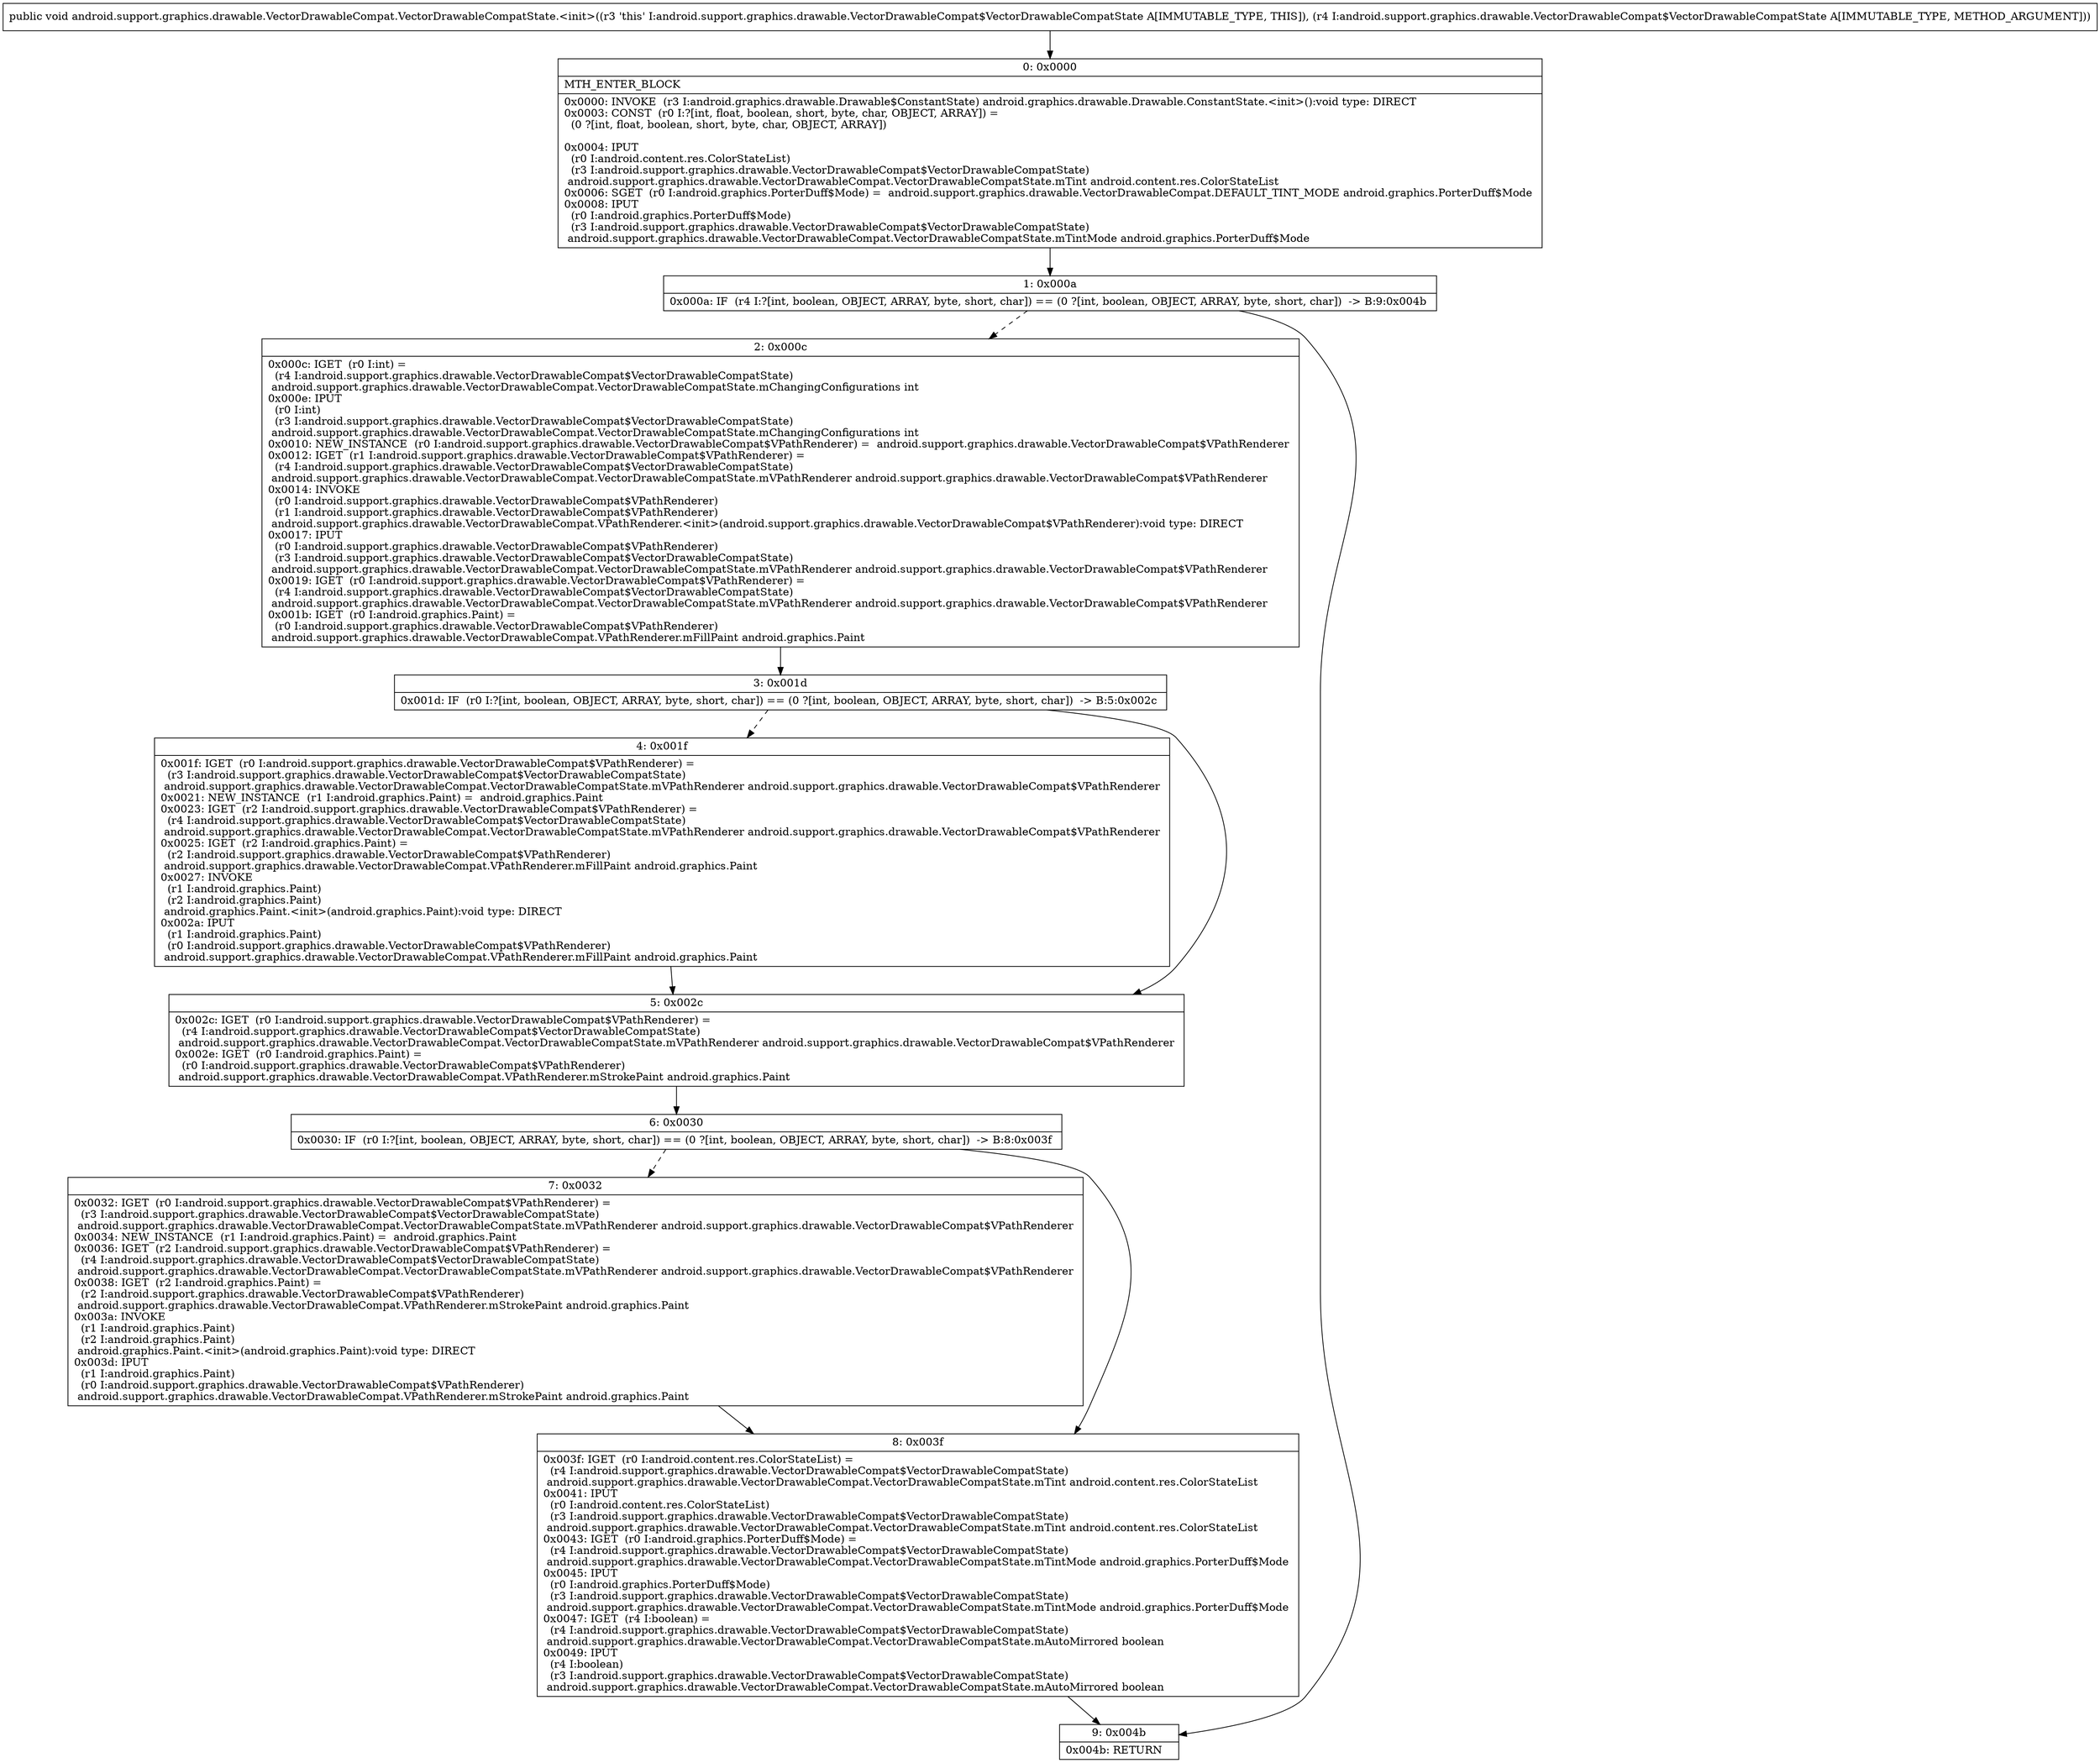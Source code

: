 digraph "CFG forandroid.support.graphics.drawable.VectorDrawableCompat.VectorDrawableCompatState.\<init\>(Landroid\/support\/graphics\/drawable\/VectorDrawableCompat$VectorDrawableCompatState;)V" {
Node_0 [shape=record,label="{0\:\ 0x0000|MTH_ENTER_BLOCK\l|0x0000: INVOKE  (r3 I:android.graphics.drawable.Drawable$ConstantState) android.graphics.drawable.Drawable.ConstantState.\<init\>():void type: DIRECT \l0x0003: CONST  (r0 I:?[int, float, boolean, short, byte, char, OBJECT, ARRAY]) = \l  (0 ?[int, float, boolean, short, byte, char, OBJECT, ARRAY])\l \l0x0004: IPUT  \l  (r0 I:android.content.res.ColorStateList)\l  (r3 I:android.support.graphics.drawable.VectorDrawableCompat$VectorDrawableCompatState)\l android.support.graphics.drawable.VectorDrawableCompat.VectorDrawableCompatState.mTint android.content.res.ColorStateList \l0x0006: SGET  (r0 I:android.graphics.PorterDuff$Mode) =  android.support.graphics.drawable.VectorDrawableCompat.DEFAULT_TINT_MODE android.graphics.PorterDuff$Mode \l0x0008: IPUT  \l  (r0 I:android.graphics.PorterDuff$Mode)\l  (r3 I:android.support.graphics.drawable.VectorDrawableCompat$VectorDrawableCompatState)\l android.support.graphics.drawable.VectorDrawableCompat.VectorDrawableCompatState.mTintMode android.graphics.PorterDuff$Mode \l}"];
Node_1 [shape=record,label="{1\:\ 0x000a|0x000a: IF  (r4 I:?[int, boolean, OBJECT, ARRAY, byte, short, char]) == (0 ?[int, boolean, OBJECT, ARRAY, byte, short, char])  \-\> B:9:0x004b \l}"];
Node_2 [shape=record,label="{2\:\ 0x000c|0x000c: IGET  (r0 I:int) = \l  (r4 I:android.support.graphics.drawable.VectorDrawableCompat$VectorDrawableCompatState)\l android.support.graphics.drawable.VectorDrawableCompat.VectorDrawableCompatState.mChangingConfigurations int \l0x000e: IPUT  \l  (r0 I:int)\l  (r3 I:android.support.graphics.drawable.VectorDrawableCompat$VectorDrawableCompatState)\l android.support.graphics.drawable.VectorDrawableCompat.VectorDrawableCompatState.mChangingConfigurations int \l0x0010: NEW_INSTANCE  (r0 I:android.support.graphics.drawable.VectorDrawableCompat$VPathRenderer) =  android.support.graphics.drawable.VectorDrawableCompat$VPathRenderer \l0x0012: IGET  (r1 I:android.support.graphics.drawable.VectorDrawableCompat$VPathRenderer) = \l  (r4 I:android.support.graphics.drawable.VectorDrawableCompat$VectorDrawableCompatState)\l android.support.graphics.drawable.VectorDrawableCompat.VectorDrawableCompatState.mVPathRenderer android.support.graphics.drawable.VectorDrawableCompat$VPathRenderer \l0x0014: INVOKE  \l  (r0 I:android.support.graphics.drawable.VectorDrawableCompat$VPathRenderer)\l  (r1 I:android.support.graphics.drawable.VectorDrawableCompat$VPathRenderer)\l android.support.graphics.drawable.VectorDrawableCompat.VPathRenderer.\<init\>(android.support.graphics.drawable.VectorDrawableCompat$VPathRenderer):void type: DIRECT \l0x0017: IPUT  \l  (r0 I:android.support.graphics.drawable.VectorDrawableCompat$VPathRenderer)\l  (r3 I:android.support.graphics.drawable.VectorDrawableCompat$VectorDrawableCompatState)\l android.support.graphics.drawable.VectorDrawableCompat.VectorDrawableCompatState.mVPathRenderer android.support.graphics.drawable.VectorDrawableCompat$VPathRenderer \l0x0019: IGET  (r0 I:android.support.graphics.drawable.VectorDrawableCompat$VPathRenderer) = \l  (r4 I:android.support.graphics.drawable.VectorDrawableCompat$VectorDrawableCompatState)\l android.support.graphics.drawable.VectorDrawableCompat.VectorDrawableCompatState.mVPathRenderer android.support.graphics.drawable.VectorDrawableCompat$VPathRenderer \l0x001b: IGET  (r0 I:android.graphics.Paint) = \l  (r0 I:android.support.graphics.drawable.VectorDrawableCompat$VPathRenderer)\l android.support.graphics.drawable.VectorDrawableCompat.VPathRenderer.mFillPaint android.graphics.Paint \l}"];
Node_3 [shape=record,label="{3\:\ 0x001d|0x001d: IF  (r0 I:?[int, boolean, OBJECT, ARRAY, byte, short, char]) == (0 ?[int, boolean, OBJECT, ARRAY, byte, short, char])  \-\> B:5:0x002c \l}"];
Node_4 [shape=record,label="{4\:\ 0x001f|0x001f: IGET  (r0 I:android.support.graphics.drawable.VectorDrawableCompat$VPathRenderer) = \l  (r3 I:android.support.graphics.drawable.VectorDrawableCompat$VectorDrawableCompatState)\l android.support.graphics.drawable.VectorDrawableCompat.VectorDrawableCompatState.mVPathRenderer android.support.graphics.drawable.VectorDrawableCompat$VPathRenderer \l0x0021: NEW_INSTANCE  (r1 I:android.graphics.Paint) =  android.graphics.Paint \l0x0023: IGET  (r2 I:android.support.graphics.drawable.VectorDrawableCompat$VPathRenderer) = \l  (r4 I:android.support.graphics.drawable.VectorDrawableCompat$VectorDrawableCompatState)\l android.support.graphics.drawable.VectorDrawableCompat.VectorDrawableCompatState.mVPathRenderer android.support.graphics.drawable.VectorDrawableCompat$VPathRenderer \l0x0025: IGET  (r2 I:android.graphics.Paint) = \l  (r2 I:android.support.graphics.drawable.VectorDrawableCompat$VPathRenderer)\l android.support.graphics.drawable.VectorDrawableCompat.VPathRenderer.mFillPaint android.graphics.Paint \l0x0027: INVOKE  \l  (r1 I:android.graphics.Paint)\l  (r2 I:android.graphics.Paint)\l android.graphics.Paint.\<init\>(android.graphics.Paint):void type: DIRECT \l0x002a: IPUT  \l  (r1 I:android.graphics.Paint)\l  (r0 I:android.support.graphics.drawable.VectorDrawableCompat$VPathRenderer)\l android.support.graphics.drawable.VectorDrawableCompat.VPathRenderer.mFillPaint android.graphics.Paint \l}"];
Node_5 [shape=record,label="{5\:\ 0x002c|0x002c: IGET  (r0 I:android.support.graphics.drawable.VectorDrawableCompat$VPathRenderer) = \l  (r4 I:android.support.graphics.drawable.VectorDrawableCompat$VectorDrawableCompatState)\l android.support.graphics.drawable.VectorDrawableCompat.VectorDrawableCompatState.mVPathRenderer android.support.graphics.drawable.VectorDrawableCompat$VPathRenderer \l0x002e: IGET  (r0 I:android.graphics.Paint) = \l  (r0 I:android.support.graphics.drawable.VectorDrawableCompat$VPathRenderer)\l android.support.graphics.drawable.VectorDrawableCompat.VPathRenderer.mStrokePaint android.graphics.Paint \l}"];
Node_6 [shape=record,label="{6\:\ 0x0030|0x0030: IF  (r0 I:?[int, boolean, OBJECT, ARRAY, byte, short, char]) == (0 ?[int, boolean, OBJECT, ARRAY, byte, short, char])  \-\> B:8:0x003f \l}"];
Node_7 [shape=record,label="{7\:\ 0x0032|0x0032: IGET  (r0 I:android.support.graphics.drawable.VectorDrawableCompat$VPathRenderer) = \l  (r3 I:android.support.graphics.drawable.VectorDrawableCompat$VectorDrawableCompatState)\l android.support.graphics.drawable.VectorDrawableCompat.VectorDrawableCompatState.mVPathRenderer android.support.graphics.drawable.VectorDrawableCompat$VPathRenderer \l0x0034: NEW_INSTANCE  (r1 I:android.graphics.Paint) =  android.graphics.Paint \l0x0036: IGET  (r2 I:android.support.graphics.drawable.VectorDrawableCompat$VPathRenderer) = \l  (r4 I:android.support.graphics.drawable.VectorDrawableCompat$VectorDrawableCompatState)\l android.support.graphics.drawable.VectorDrawableCompat.VectorDrawableCompatState.mVPathRenderer android.support.graphics.drawable.VectorDrawableCompat$VPathRenderer \l0x0038: IGET  (r2 I:android.graphics.Paint) = \l  (r2 I:android.support.graphics.drawable.VectorDrawableCompat$VPathRenderer)\l android.support.graphics.drawable.VectorDrawableCompat.VPathRenderer.mStrokePaint android.graphics.Paint \l0x003a: INVOKE  \l  (r1 I:android.graphics.Paint)\l  (r2 I:android.graphics.Paint)\l android.graphics.Paint.\<init\>(android.graphics.Paint):void type: DIRECT \l0x003d: IPUT  \l  (r1 I:android.graphics.Paint)\l  (r0 I:android.support.graphics.drawable.VectorDrawableCompat$VPathRenderer)\l android.support.graphics.drawable.VectorDrawableCompat.VPathRenderer.mStrokePaint android.graphics.Paint \l}"];
Node_8 [shape=record,label="{8\:\ 0x003f|0x003f: IGET  (r0 I:android.content.res.ColorStateList) = \l  (r4 I:android.support.graphics.drawable.VectorDrawableCompat$VectorDrawableCompatState)\l android.support.graphics.drawable.VectorDrawableCompat.VectorDrawableCompatState.mTint android.content.res.ColorStateList \l0x0041: IPUT  \l  (r0 I:android.content.res.ColorStateList)\l  (r3 I:android.support.graphics.drawable.VectorDrawableCompat$VectorDrawableCompatState)\l android.support.graphics.drawable.VectorDrawableCompat.VectorDrawableCompatState.mTint android.content.res.ColorStateList \l0x0043: IGET  (r0 I:android.graphics.PorterDuff$Mode) = \l  (r4 I:android.support.graphics.drawable.VectorDrawableCompat$VectorDrawableCompatState)\l android.support.graphics.drawable.VectorDrawableCompat.VectorDrawableCompatState.mTintMode android.graphics.PorterDuff$Mode \l0x0045: IPUT  \l  (r0 I:android.graphics.PorterDuff$Mode)\l  (r3 I:android.support.graphics.drawable.VectorDrawableCompat$VectorDrawableCompatState)\l android.support.graphics.drawable.VectorDrawableCompat.VectorDrawableCompatState.mTintMode android.graphics.PorterDuff$Mode \l0x0047: IGET  (r4 I:boolean) = \l  (r4 I:android.support.graphics.drawable.VectorDrawableCompat$VectorDrawableCompatState)\l android.support.graphics.drawable.VectorDrawableCompat.VectorDrawableCompatState.mAutoMirrored boolean \l0x0049: IPUT  \l  (r4 I:boolean)\l  (r3 I:android.support.graphics.drawable.VectorDrawableCompat$VectorDrawableCompatState)\l android.support.graphics.drawable.VectorDrawableCompat.VectorDrawableCompatState.mAutoMirrored boolean \l}"];
Node_9 [shape=record,label="{9\:\ 0x004b|0x004b: RETURN   \l}"];
MethodNode[shape=record,label="{public void android.support.graphics.drawable.VectorDrawableCompat.VectorDrawableCompatState.\<init\>((r3 'this' I:android.support.graphics.drawable.VectorDrawableCompat$VectorDrawableCompatState A[IMMUTABLE_TYPE, THIS]), (r4 I:android.support.graphics.drawable.VectorDrawableCompat$VectorDrawableCompatState A[IMMUTABLE_TYPE, METHOD_ARGUMENT])) }"];
MethodNode -> Node_0;
Node_0 -> Node_1;
Node_1 -> Node_2[style=dashed];
Node_1 -> Node_9;
Node_2 -> Node_3;
Node_3 -> Node_4[style=dashed];
Node_3 -> Node_5;
Node_4 -> Node_5;
Node_5 -> Node_6;
Node_6 -> Node_7[style=dashed];
Node_6 -> Node_8;
Node_7 -> Node_8;
Node_8 -> Node_9;
}

